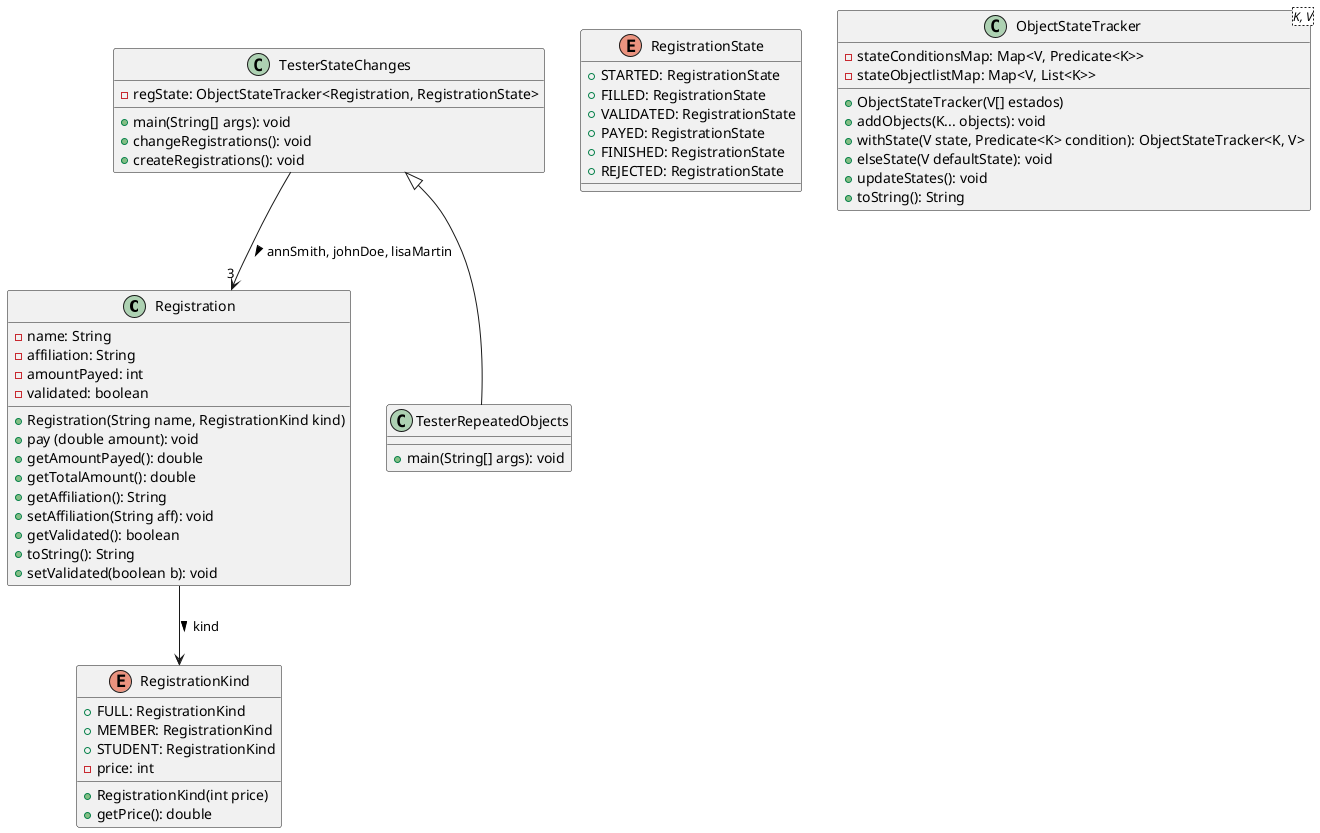 @startuml


class Registration{
    - name: String
    - affiliation: String
    - amountPayed: int
    - validated: boolean

    + Registration(String name, RegistrationKind kind)
    + pay (double amount): void
    + getAmountPayed(): double
    + getTotalAmount(): double
    + getAffiliation(): String
    + setAffiliation(String aff): void
    + getValidated(): boolean
    + toString(): String
    + setValidated(boolean b): void
}

Registration --> RegistrationKind: kind >

enum RegistrationKind{
    + FULL: RegistrationKind
    + MEMBER: RegistrationKind
    + STUDENT: RegistrationKind
    - price: int

    + RegistrationKind(int price)
    + getPrice(): double
}

enum RegistrationState{
    + STARTED: RegistrationState
    + FILLED: RegistrationState
    + VALIDATED: RegistrationState
    + PAYED: RegistrationState
    + FINISHED: RegistrationState
    + REJECTED: RegistrationState
}

class TesterStateChanges{
    - regState: ObjectStateTracker<Registration, RegistrationState>

    + main(String[] args): void
    + changeRegistrations(): void
    + createRegistrations(): void
}

TesterStateChanges --> "3" Registration: annSmith, johnDoe, lisaMartin >

class ObjectStateTracker<K, V>{
    - stateConditionsMap: Map<V, Predicate<K>>
    - stateObjectlistMap: Map<V, List<K>>

    + ObjectStateTracker(V[] estados)
    + addObjects(K... objects): void
    + withState(V state, Predicate<K> condition): ObjectStateTracker<K, V>
    + elseState(V defaultState): void
    + updateStates(): void
    + toString(): String
}

TesterStateChanges <|-- TesterRepeatedObjects

class TesterRepeatedObjects{
    + main(String[] args): void
}

@enduml